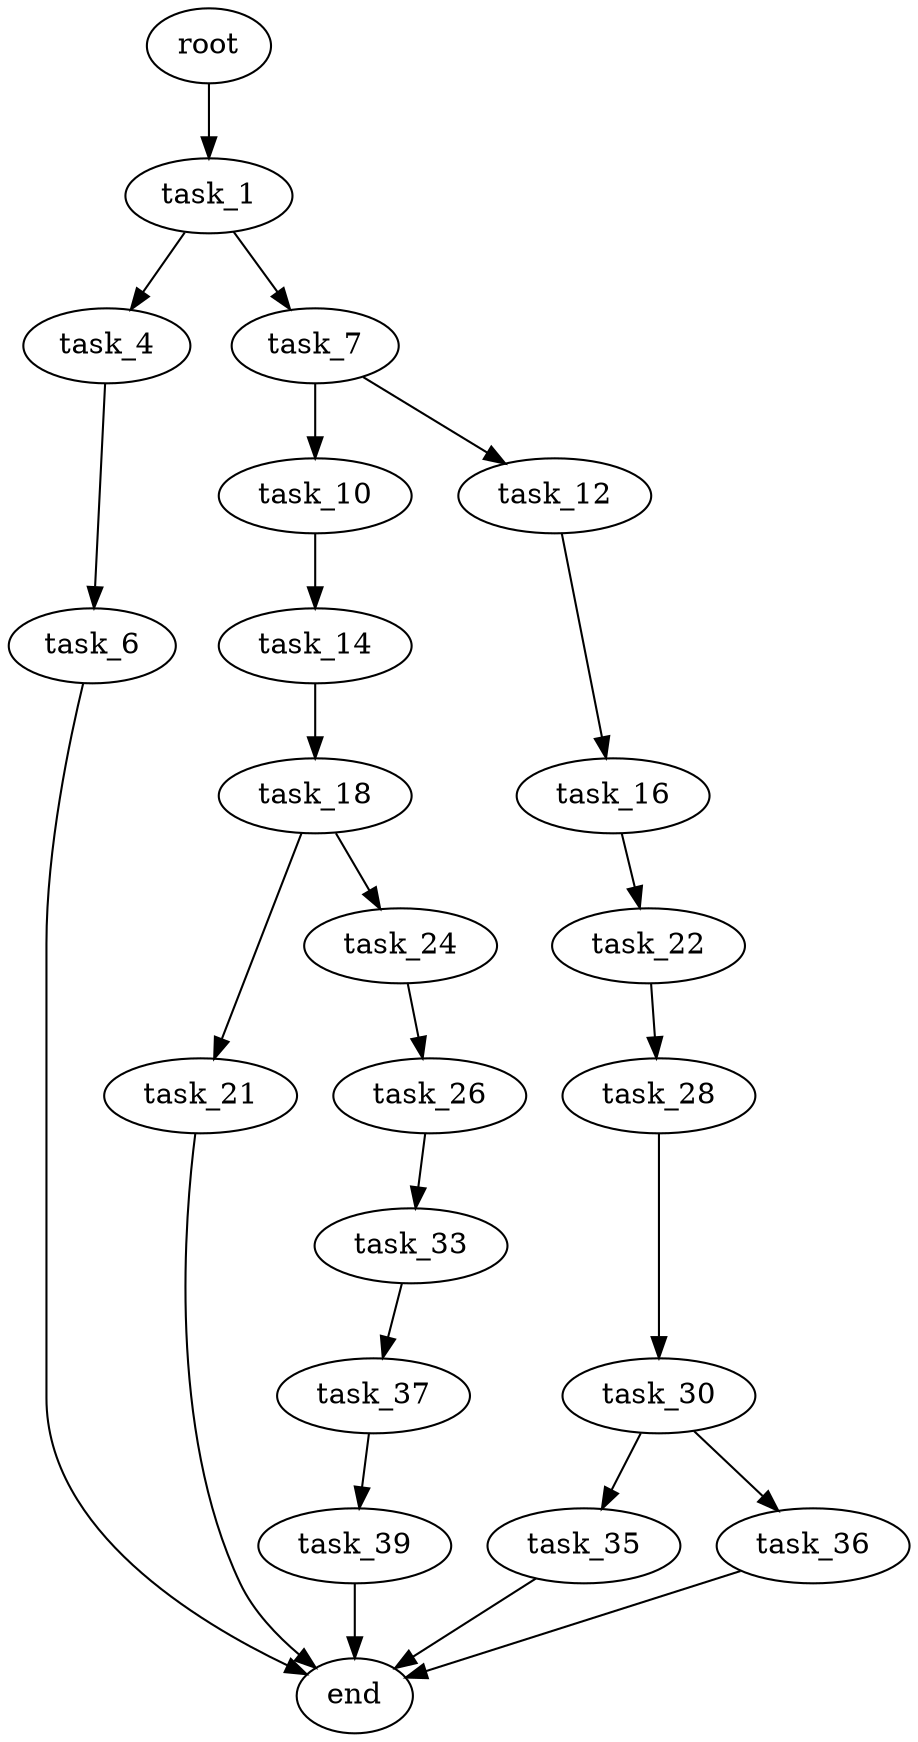 digraph G {
  root [size="0.000000"];
  task_1 [size="194366241691.000000"];
  task_4 [size="782757789696.000000"];
  task_6 [size="8142902811.000000"];
  task_7 [size="8239381808.000000"];
  task_10 [size="99429398213.000000"];
  task_12 [size="134217728000.000000"];
  task_14 [size="20138255681.000000"];
  task_16 [size="2676694742.000000"];
  task_18 [size="62864313970.000000"];
  task_21 [size="3957404957.000000"];
  task_22 [size="313123689572.000000"];
  task_24 [size="13349596806.000000"];
  task_26 [size="266836105691.000000"];
  task_28 [size="634192544360.000000"];
  task_30 [size="40672009842.000000"];
  task_33 [size="42693609867.000000"];
  task_35 [size="29684066140.000000"];
  task_36 [size="8692236581.000000"];
  task_37 [size="32821073852.000000"];
  task_39 [size="9088542649.000000"];
  end [size="0.000000"];

  root -> task_1 [size="1.000000"];
  task_1 -> task_4 [size="134217728.000000"];
  task_1 -> task_7 [size="134217728.000000"];
  task_4 -> task_6 [size="679477248.000000"];
  task_6 -> end [size="1.000000"];
  task_7 -> task_10 [size="134217728.000000"];
  task_7 -> task_12 [size="134217728.000000"];
  task_10 -> task_14 [size="209715200.000000"];
  task_12 -> task_16 [size="209715200.000000"];
  task_14 -> task_18 [size="411041792.000000"];
  task_16 -> task_22 [size="75497472.000000"];
  task_18 -> task_21 [size="75497472.000000"];
  task_18 -> task_24 [size="75497472.000000"];
  task_21 -> end [size="1.000000"];
  task_22 -> task_28 [size="301989888.000000"];
  task_24 -> task_26 [size="209715200.000000"];
  task_26 -> task_33 [size="536870912.000000"];
  task_28 -> task_30 [size="536870912.000000"];
  task_30 -> task_35 [size="33554432.000000"];
  task_30 -> task_36 [size="33554432.000000"];
  task_33 -> task_37 [size="75497472.000000"];
  task_35 -> end [size="1.000000"];
  task_36 -> end [size="1.000000"];
  task_37 -> task_39 [size="838860800.000000"];
  task_39 -> end [size="1.000000"];
}
